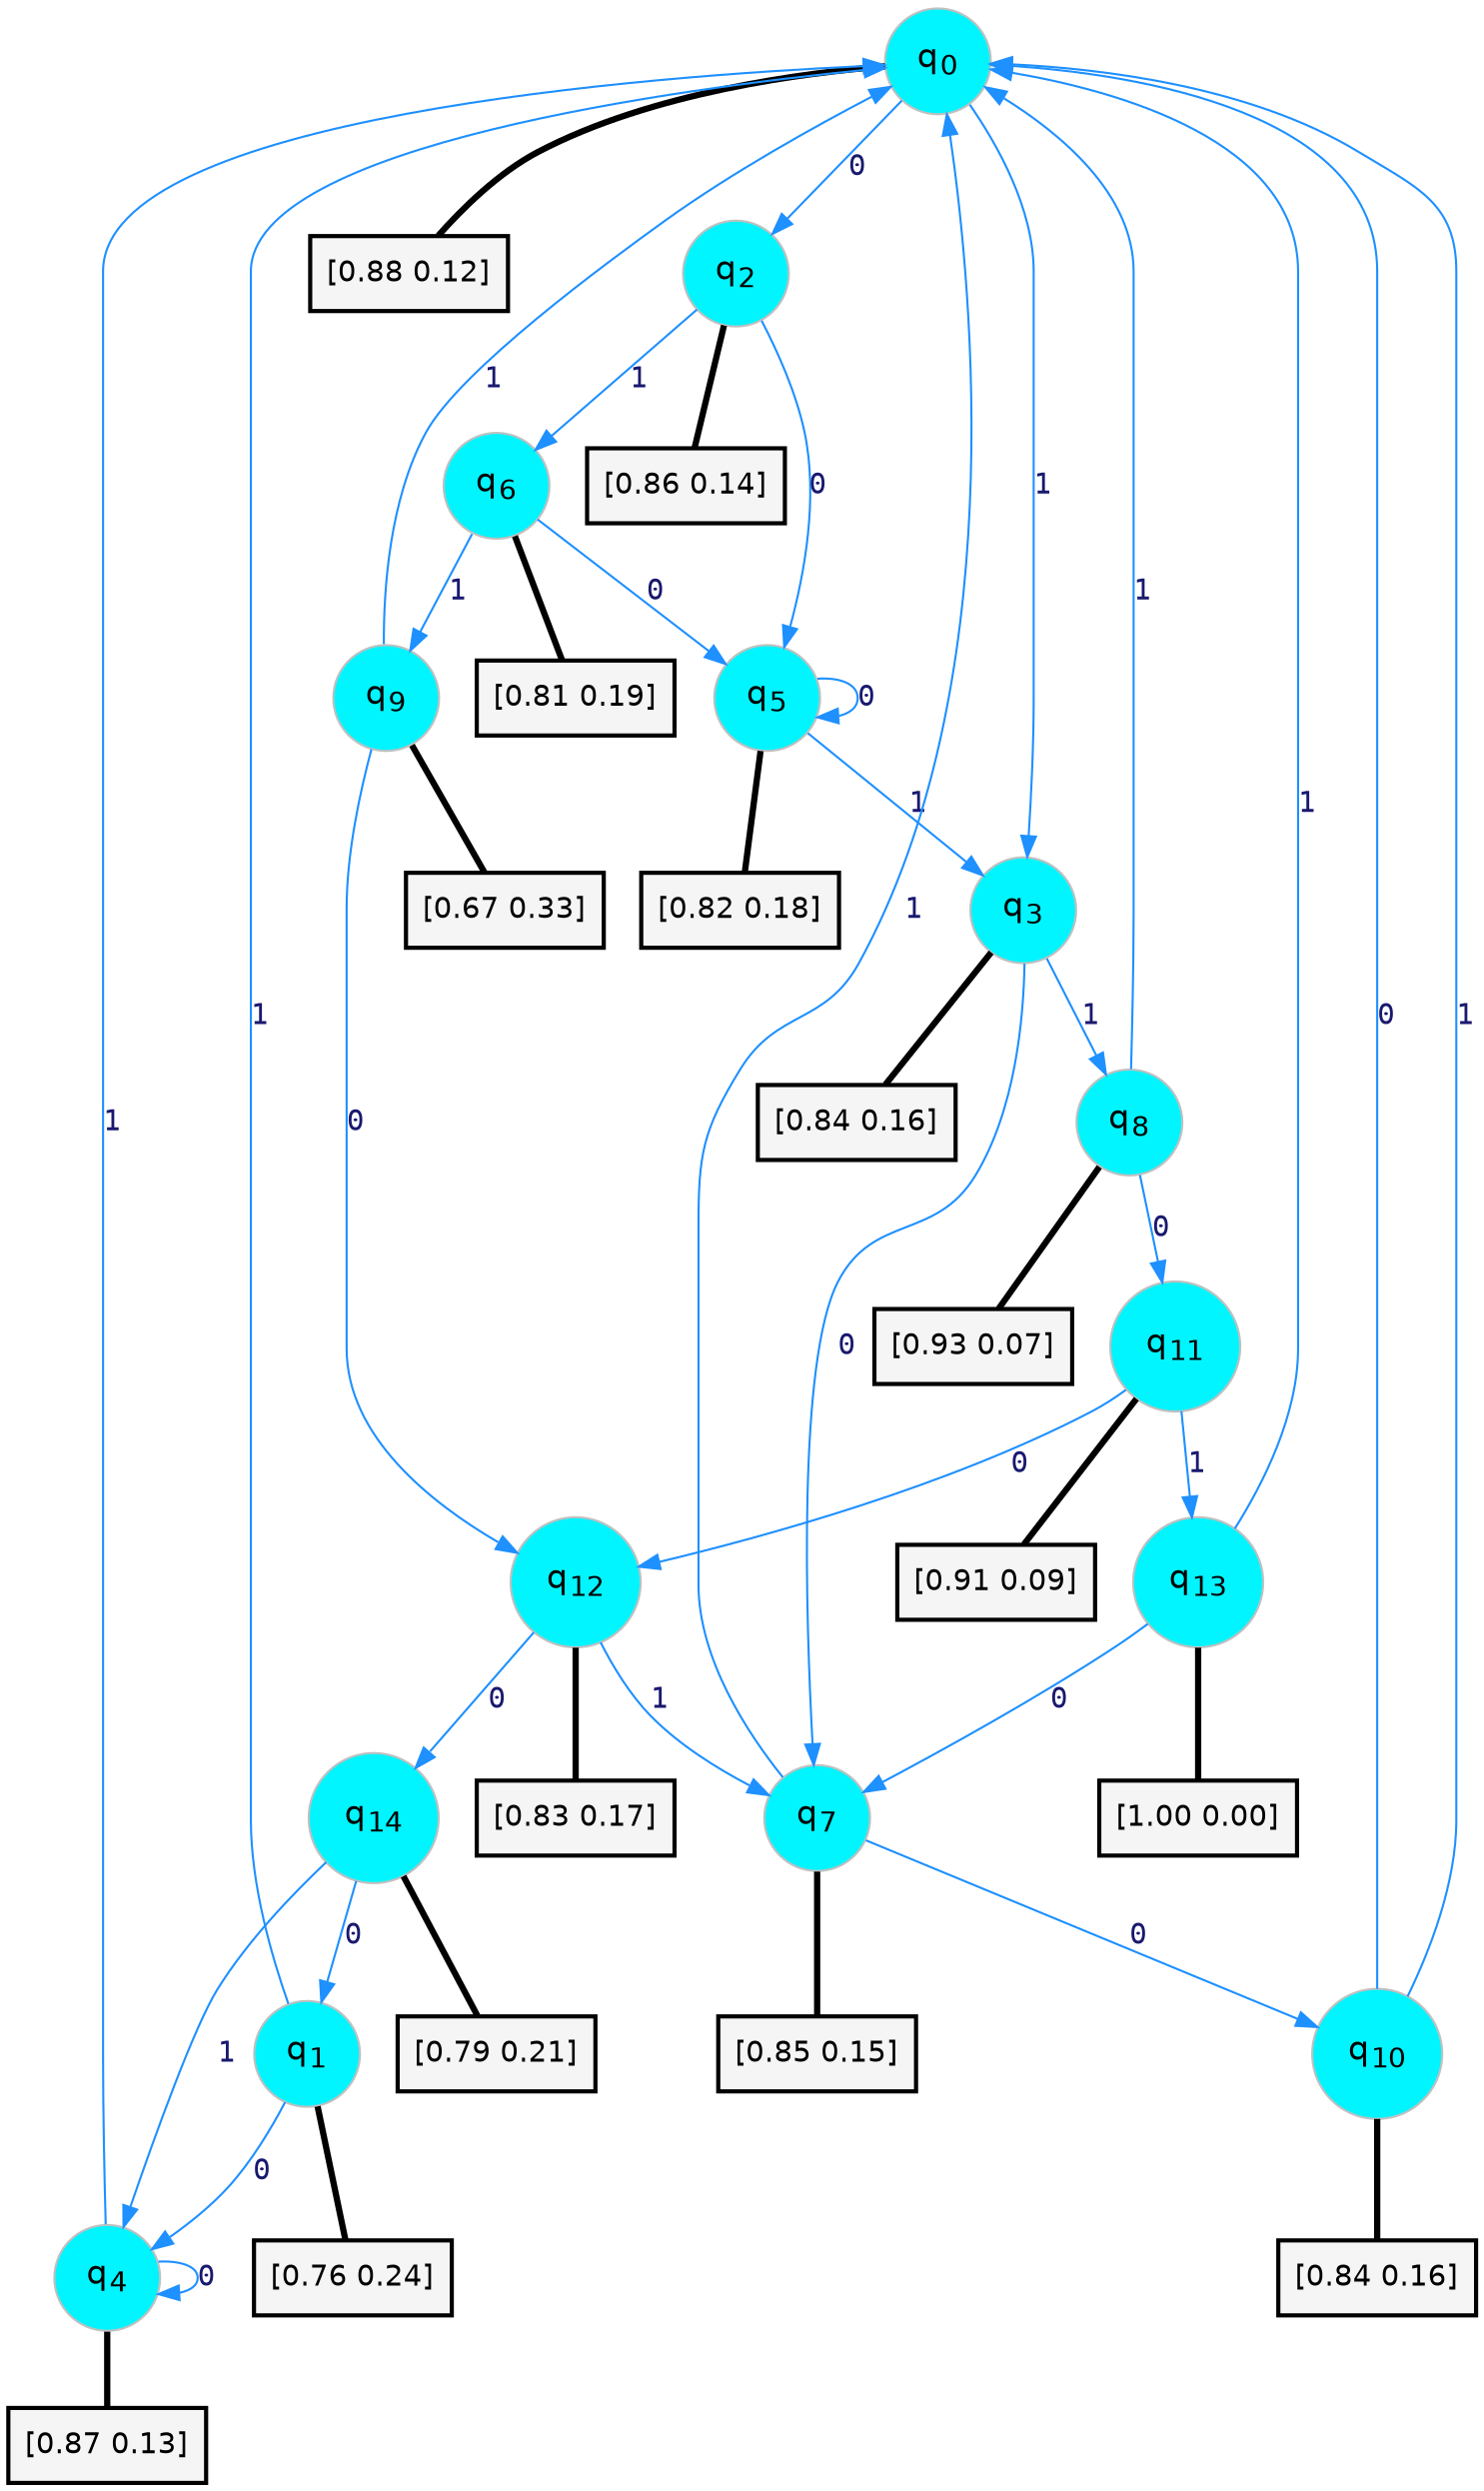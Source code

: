 digraph G {
graph [
bgcolor=transparent, dpi=300, rankdir=TD, size="40,25"];
node [
color=gray, fillcolor=turquoise1, fontcolor=black, fontname=Helvetica, fontsize=16, fontweight=bold, shape=circle, style=filled];
edge [
arrowsize=1, color=dodgerblue1, fontcolor=midnightblue, fontname=courier, fontweight=bold, penwidth=1, style=solid, weight=20];
0[label=<q<SUB>0</SUB>>];
1[label=<q<SUB>1</SUB>>];
2[label=<q<SUB>2</SUB>>];
3[label=<q<SUB>3</SUB>>];
4[label=<q<SUB>4</SUB>>];
5[label=<q<SUB>5</SUB>>];
6[label=<q<SUB>6</SUB>>];
7[label=<q<SUB>7</SUB>>];
8[label=<q<SUB>8</SUB>>];
9[label=<q<SUB>9</SUB>>];
10[label=<q<SUB>10</SUB>>];
11[label=<q<SUB>11</SUB>>];
12[label=<q<SUB>12</SUB>>];
13[label=<q<SUB>13</SUB>>];
14[label=<q<SUB>14</SUB>>];
15[label="[0.88 0.12]", shape=box,fontcolor=black, fontname=Helvetica, fontsize=14, penwidth=2, fillcolor=whitesmoke,color=black];
16[label="[0.76 0.24]", shape=box,fontcolor=black, fontname=Helvetica, fontsize=14, penwidth=2, fillcolor=whitesmoke,color=black];
17[label="[0.86 0.14]", shape=box,fontcolor=black, fontname=Helvetica, fontsize=14, penwidth=2, fillcolor=whitesmoke,color=black];
18[label="[0.84 0.16]", shape=box,fontcolor=black, fontname=Helvetica, fontsize=14, penwidth=2, fillcolor=whitesmoke,color=black];
19[label="[0.87 0.13]", shape=box,fontcolor=black, fontname=Helvetica, fontsize=14, penwidth=2, fillcolor=whitesmoke,color=black];
20[label="[0.82 0.18]", shape=box,fontcolor=black, fontname=Helvetica, fontsize=14, penwidth=2, fillcolor=whitesmoke,color=black];
21[label="[0.81 0.19]", shape=box,fontcolor=black, fontname=Helvetica, fontsize=14, penwidth=2, fillcolor=whitesmoke,color=black];
22[label="[0.85 0.15]", shape=box,fontcolor=black, fontname=Helvetica, fontsize=14, penwidth=2, fillcolor=whitesmoke,color=black];
23[label="[0.93 0.07]", shape=box,fontcolor=black, fontname=Helvetica, fontsize=14, penwidth=2, fillcolor=whitesmoke,color=black];
24[label="[0.67 0.33]", shape=box,fontcolor=black, fontname=Helvetica, fontsize=14, penwidth=2, fillcolor=whitesmoke,color=black];
25[label="[0.84 0.16]", shape=box,fontcolor=black, fontname=Helvetica, fontsize=14, penwidth=2, fillcolor=whitesmoke,color=black];
26[label="[0.91 0.09]", shape=box,fontcolor=black, fontname=Helvetica, fontsize=14, penwidth=2, fillcolor=whitesmoke,color=black];
27[label="[0.83 0.17]", shape=box,fontcolor=black, fontname=Helvetica, fontsize=14, penwidth=2, fillcolor=whitesmoke,color=black];
28[label="[1.00 0.00]", shape=box,fontcolor=black, fontname=Helvetica, fontsize=14, penwidth=2, fillcolor=whitesmoke,color=black];
29[label="[0.79 0.21]", shape=box,fontcolor=black, fontname=Helvetica, fontsize=14, penwidth=2, fillcolor=whitesmoke,color=black];
0->2 [label=0];
0->3 [label=1];
0->15 [arrowhead=none, penwidth=3,color=black];
1->4 [label=0];
1->0 [label=1];
1->16 [arrowhead=none, penwidth=3,color=black];
2->5 [label=0];
2->6 [label=1];
2->17 [arrowhead=none, penwidth=3,color=black];
3->7 [label=0];
3->8 [label=1];
3->18 [arrowhead=none, penwidth=3,color=black];
4->4 [label=0];
4->0 [label=1];
4->19 [arrowhead=none, penwidth=3,color=black];
5->5 [label=0];
5->3 [label=1];
5->20 [arrowhead=none, penwidth=3,color=black];
6->5 [label=0];
6->9 [label=1];
6->21 [arrowhead=none, penwidth=3,color=black];
7->10 [label=0];
7->0 [label=1];
7->22 [arrowhead=none, penwidth=3,color=black];
8->11 [label=0];
8->0 [label=1];
8->23 [arrowhead=none, penwidth=3,color=black];
9->12 [label=0];
9->0 [label=1];
9->24 [arrowhead=none, penwidth=3,color=black];
10->0 [label=0];
10->0 [label=1];
10->25 [arrowhead=none, penwidth=3,color=black];
11->12 [label=0];
11->13 [label=1];
11->26 [arrowhead=none, penwidth=3,color=black];
12->14 [label=0];
12->7 [label=1];
12->27 [arrowhead=none, penwidth=3,color=black];
13->7 [label=0];
13->0 [label=1];
13->28 [arrowhead=none, penwidth=3,color=black];
14->1 [label=0];
14->4 [label=1];
14->29 [arrowhead=none, penwidth=3,color=black];
}
